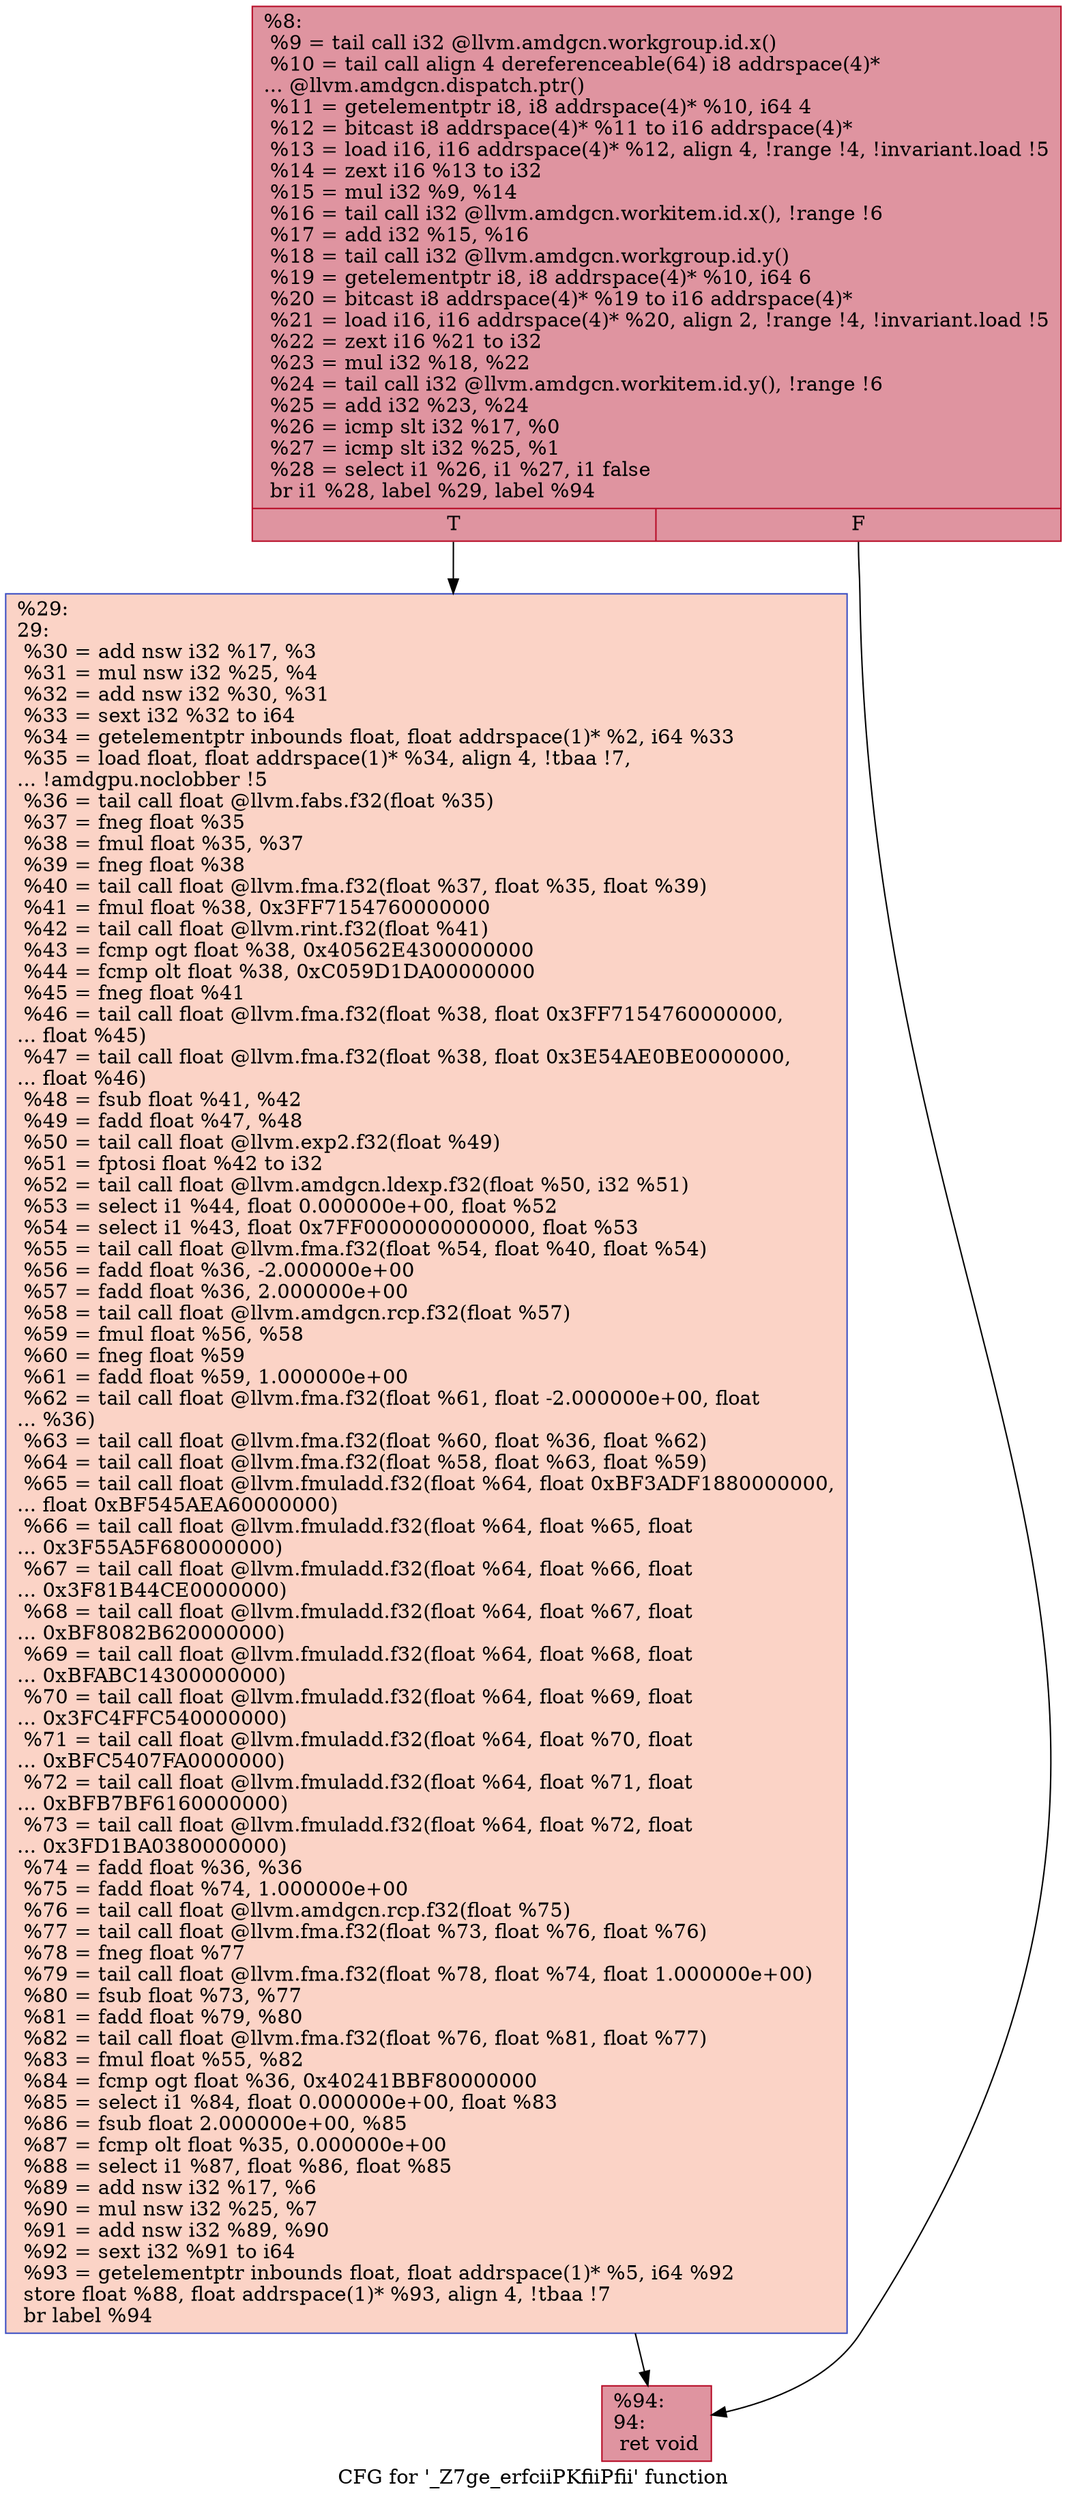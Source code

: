 digraph "CFG for '_Z7ge_erfciiPKfiiPfii' function" {
	label="CFG for '_Z7ge_erfciiPKfiiPfii' function";

	Node0x566d460 [shape=record,color="#b70d28ff", style=filled, fillcolor="#b70d2870",label="{%8:\l  %9 = tail call i32 @llvm.amdgcn.workgroup.id.x()\l  %10 = tail call align 4 dereferenceable(64) i8 addrspace(4)*\l... @llvm.amdgcn.dispatch.ptr()\l  %11 = getelementptr i8, i8 addrspace(4)* %10, i64 4\l  %12 = bitcast i8 addrspace(4)* %11 to i16 addrspace(4)*\l  %13 = load i16, i16 addrspace(4)* %12, align 4, !range !4, !invariant.load !5\l  %14 = zext i16 %13 to i32\l  %15 = mul i32 %9, %14\l  %16 = tail call i32 @llvm.amdgcn.workitem.id.x(), !range !6\l  %17 = add i32 %15, %16\l  %18 = tail call i32 @llvm.amdgcn.workgroup.id.y()\l  %19 = getelementptr i8, i8 addrspace(4)* %10, i64 6\l  %20 = bitcast i8 addrspace(4)* %19 to i16 addrspace(4)*\l  %21 = load i16, i16 addrspace(4)* %20, align 2, !range !4, !invariant.load !5\l  %22 = zext i16 %21 to i32\l  %23 = mul i32 %18, %22\l  %24 = tail call i32 @llvm.amdgcn.workitem.id.y(), !range !6\l  %25 = add i32 %23, %24\l  %26 = icmp slt i32 %17, %0\l  %27 = icmp slt i32 %25, %1\l  %28 = select i1 %26, i1 %27, i1 false\l  br i1 %28, label %29, label %94\l|{<s0>T|<s1>F}}"];
	Node0x566d460:s0 -> Node0x5670ea0;
	Node0x566d460:s1 -> Node0x5670f30;
	Node0x5670ea0 [shape=record,color="#3d50c3ff", style=filled, fillcolor="#f59c7d70",label="{%29:\l29:                                               \l  %30 = add nsw i32 %17, %3\l  %31 = mul nsw i32 %25, %4\l  %32 = add nsw i32 %30, %31\l  %33 = sext i32 %32 to i64\l  %34 = getelementptr inbounds float, float addrspace(1)* %2, i64 %33\l  %35 = load float, float addrspace(1)* %34, align 4, !tbaa !7,\l... !amdgpu.noclobber !5\l  %36 = tail call float @llvm.fabs.f32(float %35)\l  %37 = fneg float %35\l  %38 = fmul float %35, %37\l  %39 = fneg float %38\l  %40 = tail call float @llvm.fma.f32(float %37, float %35, float %39)\l  %41 = fmul float %38, 0x3FF7154760000000\l  %42 = tail call float @llvm.rint.f32(float %41)\l  %43 = fcmp ogt float %38, 0x40562E4300000000\l  %44 = fcmp olt float %38, 0xC059D1DA00000000\l  %45 = fneg float %41\l  %46 = tail call float @llvm.fma.f32(float %38, float 0x3FF7154760000000,\l... float %45)\l  %47 = tail call float @llvm.fma.f32(float %38, float 0x3E54AE0BE0000000,\l... float %46)\l  %48 = fsub float %41, %42\l  %49 = fadd float %47, %48\l  %50 = tail call float @llvm.exp2.f32(float %49)\l  %51 = fptosi float %42 to i32\l  %52 = tail call float @llvm.amdgcn.ldexp.f32(float %50, i32 %51)\l  %53 = select i1 %44, float 0.000000e+00, float %52\l  %54 = select i1 %43, float 0x7FF0000000000000, float %53\l  %55 = tail call float @llvm.fma.f32(float %54, float %40, float %54)\l  %56 = fadd float %36, -2.000000e+00\l  %57 = fadd float %36, 2.000000e+00\l  %58 = tail call float @llvm.amdgcn.rcp.f32(float %57)\l  %59 = fmul float %56, %58\l  %60 = fneg float %59\l  %61 = fadd float %59, 1.000000e+00\l  %62 = tail call float @llvm.fma.f32(float %61, float -2.000000e+00, float\l... %36)\l  %63 = tail call float @llvm.fma.f32(float %60, float %36, float %62)\l  %64 = tail call float @llvm.fma.f32(float %58, float %63, float %59)\l  %65 = tail call float @llvm.fmuladd.f32(float %64, float 0xBF3ADF1880000000,\l... float 0xBF545AEA60000000)\l  %66 = tail call float @llvm.fmuladd.f32(float %64, float %65, float\l... 0x3F55A5F680000000)\l  %67 = tail call float @llvm.fmuladd.f32(float %64, float %66, float\l... 0x3F81B44CE0000000)\l  %68 = tail call float @llvm.fmuladd.f32(float %64, float %67, float\l... 0xBF8082B620000000)\l  %69 = tail call float @llvm.fmuladd.f32(float %64, float %68, float\l... 0xBFABC14300000000)\l  %70 = tail call float @llvm.fmuladd.f32(float %64, float %69, float\l... 0x3FC4FFC540000000)\l  %71 = tail call float @llvm.fmuladd.f32(float %64, float %70, float\l... 0xBFC5407FA0000000)\l  %72 = tail call float @llvm.fmuladd.f32(float %64, float %71, float\l... 0xBFB7BF6160000000)\l  %73 = tail call float @llvm.fmuladd.f32(float %64, float %72, float\l... 0x3FD1BA0380000000)\l  %74 = fadd float %36, %36\l  %75 = fadd float %74, 1.000000e+00\l  %76 = tail call float @llvm.amdgcn.rcp.f32(float %75)\l  %77 = tail call float @llvm.fma.f32(float %73, float %76, float %76)\l  %78 = fneg float %77\l  %79 = tail call float @llvm.fma.f32(float %78, float %74, float 1.000000e+00)\l  %80 = fsub float %73, %77\l  %81 = fadd float %79, %80\l  %82 = tail call float @llvm.fma.f32(float %76, float %81, float %77)\l  %83 = fmul float %55, %82\l  %84 = fcmp ogt float %36, 0x40241BBF80000000\l  %85 = select i1 %84, float 0.000000e+00, float %83\l  %86 = fsub float 2.000000e+00, %85\l  %87 = fcmp olt float %35, 0.000000e+00\l  %88 = select i1 %87, float %86, float %85\l  %89 = add nsw i32 %17, %6\l  %90 = mul nsw i32 %25, %7\l  %91 = add nsw i32 %89, %90\l  %92 = sext i32 %91 to i64\l  %93 = getelementptr inbounds float, float addrspace(1)* %5, i64 %92\l  store float %88, float addrspace(1)* %93, align 4, !tbaa !7\l  br label %94\l}"];
	Node0x5670ea0 -> Node0x5670f30;
	Node0x5670f30 [shape=record,color="#b70d28ff", style=filled, fillcolor="#b70d2870",label="{%94:\l94:                                               \l  ret void\l}"];
}
